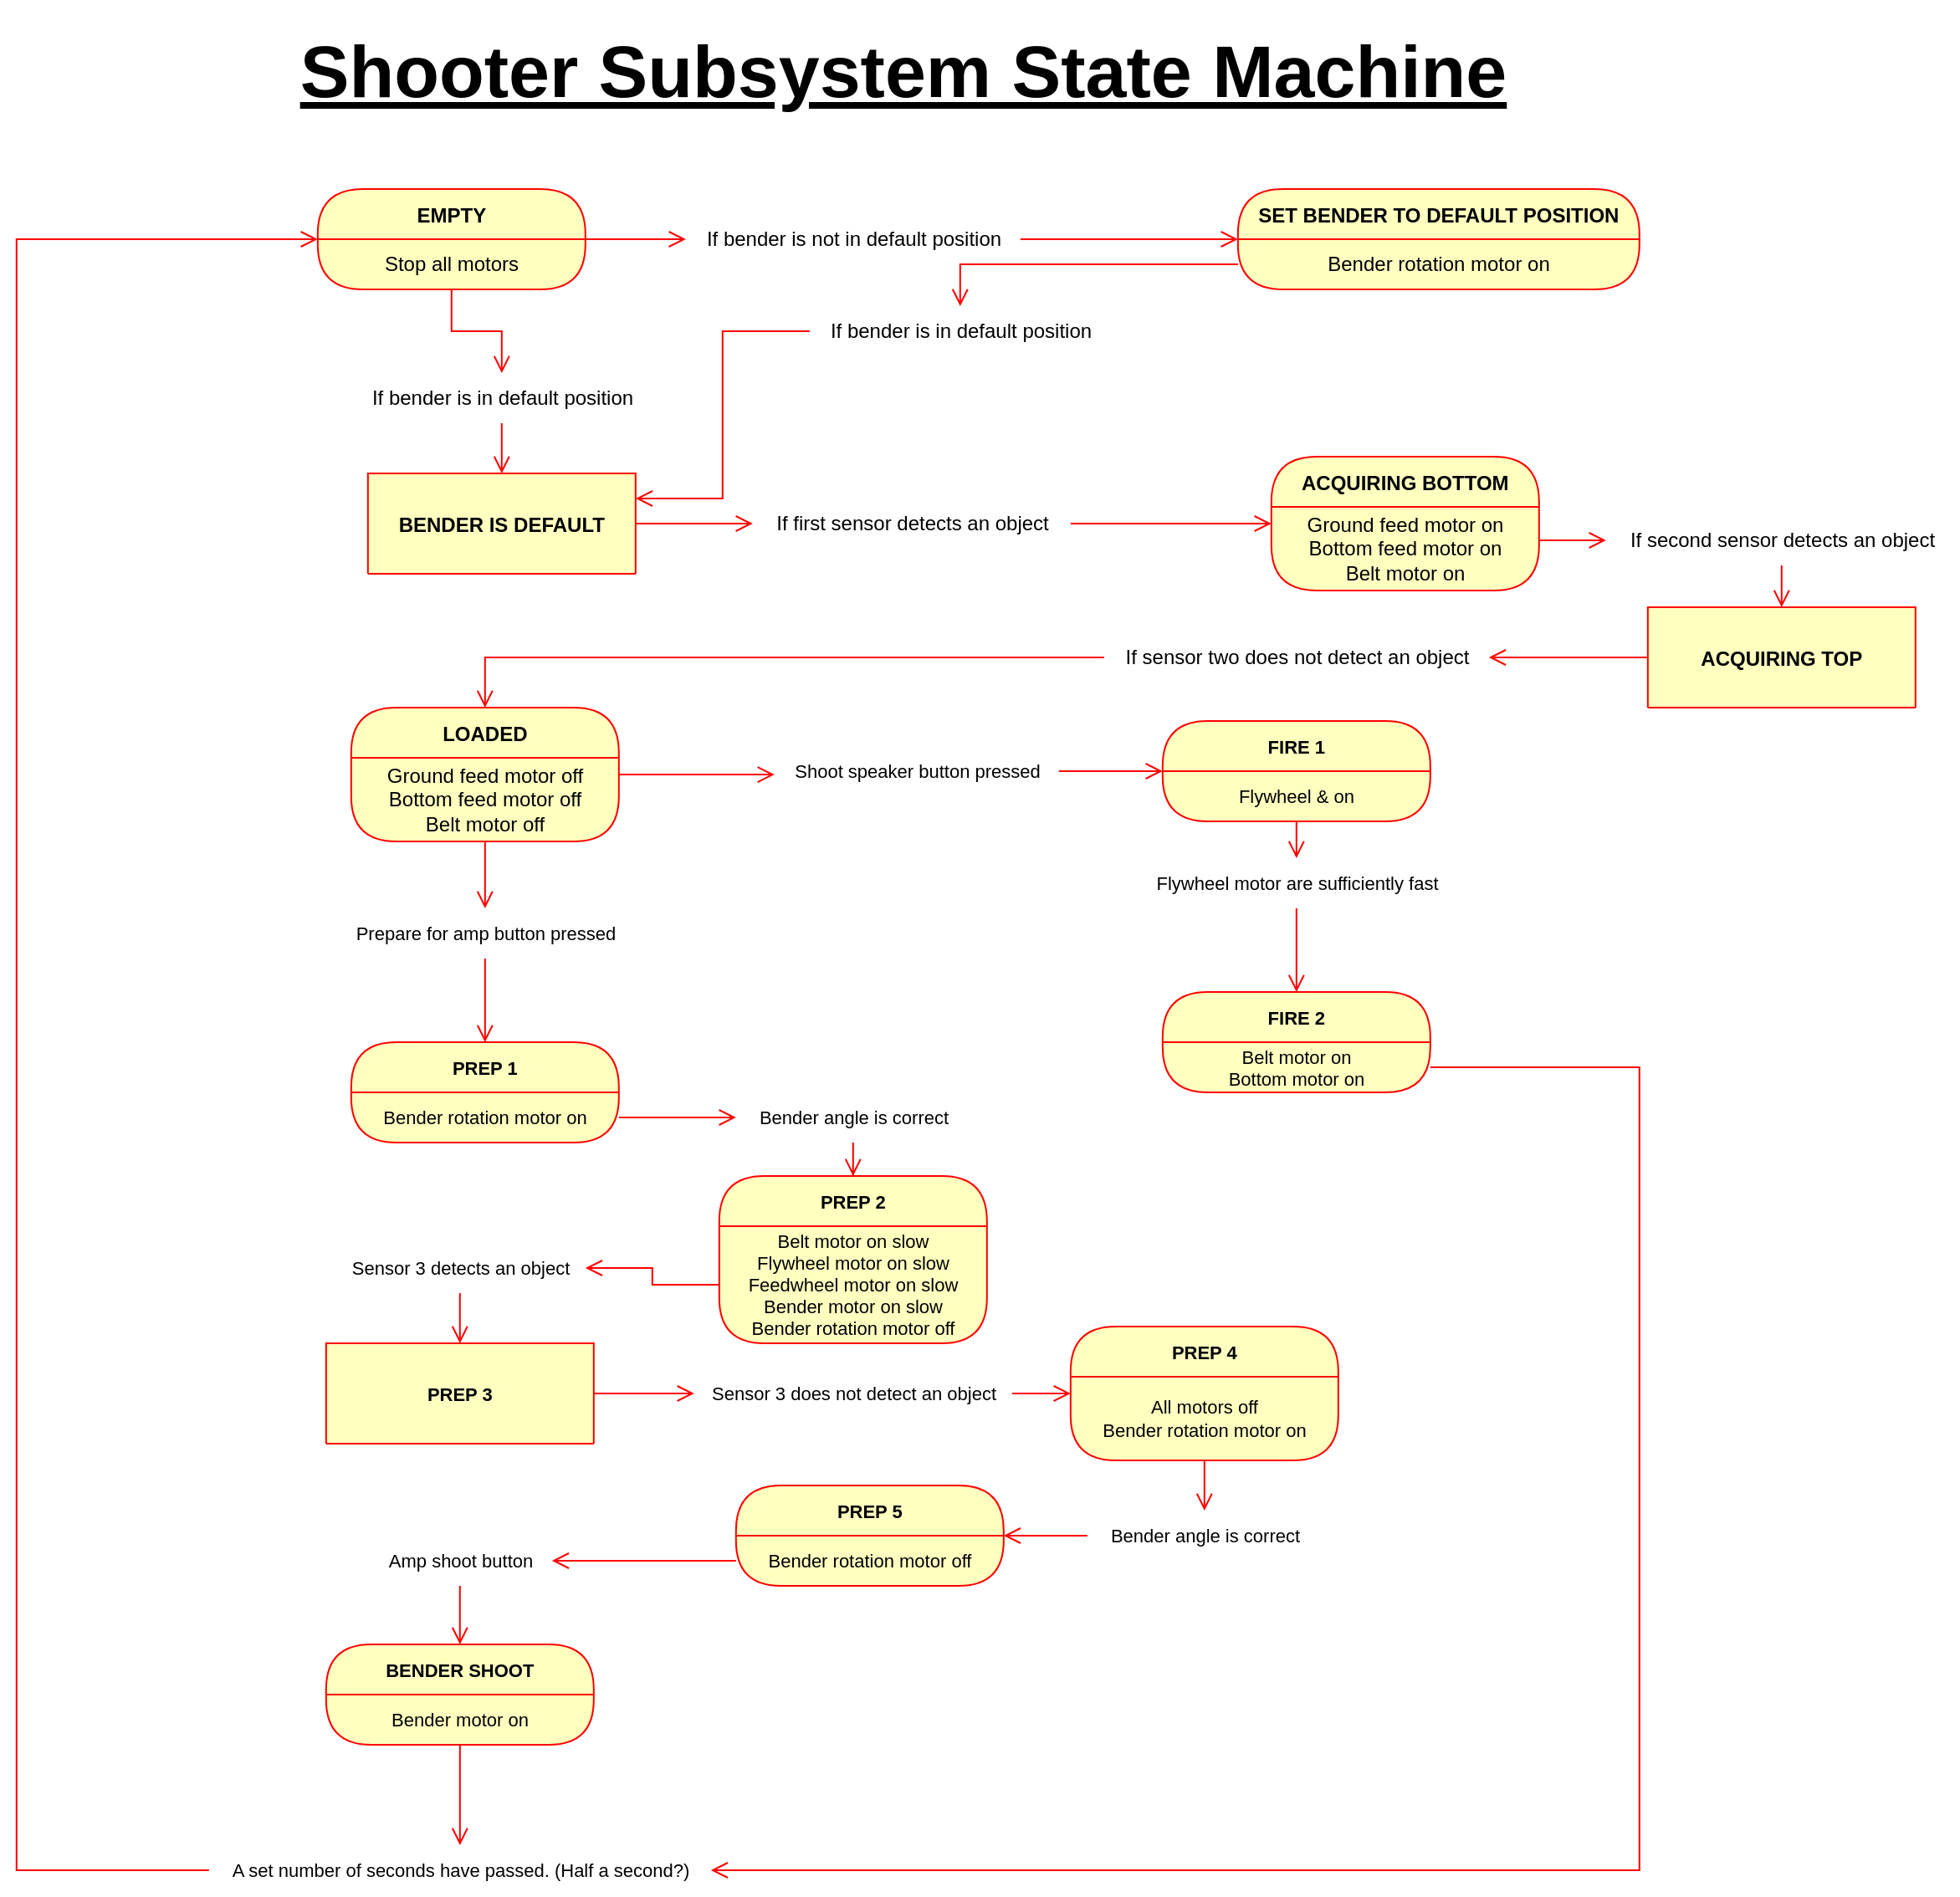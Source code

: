 <mxfile>
    <diagram name="Page-1" id="58cdce13-f638-feb5-8d6f-7d28b1aa9fa0">
        <mxGraphModel dx="3113" dy="908" grid="1" gridSize="10" guides="1" tooltips="1" connect="1" arrows="1" fold="1" page="1" pageScale="1" pageWidth="1600" pageHeight="1200" background="none" math="0" shadow="0">
            <root>
                <mxCell id="0"/>
                <mxCell id="1" parent="0"/>
                <mxCell id="EBAEPOP74e6jBe3k4iva-85" style="edgeStyle=orthogonalEdgeStyle;shape=connector;rounded=0;orthogonalLoop=1;jettySize=auto;html=1;labelBackgroundColor=default;strokeColor=#ff0000;align=center;verticalAlign=bottom;fontFamily=Helvetica;fontSize=11;fontColor=default;endArrow=open;endSize=8;" parent="1" source="EBAEPOP74e6jBe3k4iva-1" target="EBAEPOP74e6jBe3k4iva-12" edge="1">
                    <mxGeometry relative="1" as="geometry"/>
                </mxCell>
                <mxCell id="EBAEPOP74e6jBe3k4iva-1" value="EMPTY" style="swimlane;fontStyle=1;align=center;verticalAlign=middle;childLayout=stackLayout;horizontal=1;startSize=30;horizontalStack=0;resizeParent=0;resizeLast=1;container=0;fontColor=#000000;collapsible=0;rounded=1;arcSize=30;strokeColor=#ff0000;fillColor=#ffffc0;swimlaneFillColor=#ffffc0;dropTarget=0;" parent="1" vertex="1">
                    <mxGeometry x="-1350.09" y="150" width="160" height="60" as="geometry"/>
                </mxCell>
                <mxCell id="EBAEPOP74e6jBe3k4iva-2" value="Stop all motors" style="text;html=1;strokeColor=none;fillColor=none;align=center;verticalAlign=middle;spacingLeft=4;spacingRight=4;whiteSpace=wrap;overflow=hidden;rotatable=0;fontColor=#000000;" parent="EBAEPOP74e6jBe3k4iva-1" vertex="1">
                    <mxGeometry y="30" width="160" height="30" as="geometry"/>
                </mxCell>
                <mxCell id="EBAEPOP74e6jBe3k4iva-83" style="edgeStyle=orthogonalEdgeStyle;shape=connector;rounded=0;orthogonalLoop=1;jettySize=auto;html=1;labelBackgroundColor=default;strokeColor=#ff0000;align=center;verticalAlign=bottom;fontFamily=Helvetica;fontSize=11;fontColor=default;endArrow=open;endSize=8;" parent="1" source="EBAEPOP74e6jBe3k4iva-10" target="EBAEPOP74e6jBe3k4iva-29" edge="1">
                    <mxGeometry relative="1" as="geometry"/>
                </mxCell>
                <mxCell id="EBAEPOP74e6jBe3k4iva-10" value="If bender is in default position" style="text;html=1;align=center;verticalAlign=middle;resizable=0;points=[];autosize=1;strokeColor=none;fillColor=none;rotation=0;" parent="1" vertex="1">
                    <mxGeometry x="-1330.09" y="260" width="180" height="30" as="geometry"/>
                </mxCell>
                <mxCell id="EBAEPOP74e6jBe3k4iva-86" style="edgeStyle=orthogonalEdgeStyle;shape=connector;rounded=0;orthogonalLoop=1;jettySize=auto;html=1;labelBackgroundColor=default;strokeColor=#ff0000;align=center;verticalAlign=bottom;fontFamily=Helvetica;fontSize=11;fontColor=default;endArrow=open;endSize=8;" parent="1" source="EBAEPOP74e6jBe3k4iva-12" target="EBAEPOP74e6jBe3k4iva-19" edge="1">
                    <mxGeometry relative="1" as="geometry"/>
                </mxCell>
                <mxCell id="EBAEPOP74e6jBe3k4iva-12" value="If bender is not in default position" style="text;html=1;align=center;verticalAlign=middle;resizable=0;points=[];autosize=1;strokeColor=none;fillColor=none;" parent="1" vertex="1">
                    <mxGeometry x="-1130.09" y="165" width="200" height="30" as="geometry"/>
                </mxCell>
                <mxCell id="EBAEPOP74e6jBe3k4iva-19" value="SET BENDER TO DEFAULT POSITION" style="swimlane;fontStyle=1;align=center;verticalAlign=middle;childLayout=stackLayout;horizontal=1;startSize=30;horizontalStack=0;resizeParent=0;resizeLast=1;container=0;fontColor=#000000;collapsible=0;rounded=1;arcSize=30;strokeColor=#ff0000;fillColor=#ffffc0;swimlaneFillColor=#ffffc0;dropTarget=0;" parent="1" vertex="1">
                    <mxGeometry x="-800.09" y="150" width="240" height="60" as="geometry"/>
                </mxCell>
                <mxCell id="EBAEPOP74e6jBe3k4iva-20" value="Bender rotation motor on" style="text;html=1;strokeColor=none;fillColor=none;align=center;verticalAlign=middle;spacingLeft=4;spacingRight=4;whiteSpace=wrap;overflow=hidden;rotatable=0;fontColor=#000000;" parent="EBAEPOP74e6jBe3k4iva-19" vertex="1">
                    <mxGeometry y="30" width="240" height="30" as="geometry"/>
                </mxCell>
                <mxCell id="EBAEPOP74e6jBe3k4iva-84" style="edgeStyle=orthogonalEdgeStyle;shape=connector;rounded=0;orthogonalLoop=1;jettySize=auto;html=1;entryX=1;entryY=0.25;entryDx=0;entryDy=0;labelBackgroundColor=default;strokeColor=#ff0000;align=center;verticalAlign=bottom;fontFamily=Helvetica;fontSize=11;fontColor=default;endArrow=open;endSize=8;" parent="1" source="EBAEPOP74e6jBe3k4iva-22" target="EBAEPOP74e6jBe3k4iva-29" edge="1">
                    <mxGeometry relative="1" as="geometry"/>
                </mxCell>
                <mxCell id="EBAEPOP74e6jBe3k4iva-22" value="If bender is in default position" style="text;html=1;align=center;verticalAlign=middle;resizable=0;points=[];autosize=1;strokeColor=none;fillColor=none;" parent="1" vertex="1">
                    <mxGeometry x="-1056.09" y="220" width="180" height="30" as="geometry"/>
                </mxCell>
                <mxCell id="EBAEPOP74e6jBe3k4iva-76" style="edgeStyle=orthogonalEdgeStyle;shape=connector;rounded=0;orthogonalLoop=1;jettySize=auto;html=1;labelBackgroundColor=default;strokeColor=#ff0000;align=center;verticalAlign=bottom;fontFamily=Helvetica;fontSize=11;fontColor=default;endArrow=open;endSize=8;" parent="1" source="EBAEPOP74e6jBe3k4iva-29" target="EBAEPOP74e6jBe3k4iva-36" edge="1">
                    <mxGeometry relative="1" as="geometry"/>
                </mxCell>
                <mxCell id="EBAEPOP74e6jBe3k4iva-29" value="BENDER IS DEFAULT" style="swimlane;fontStyle=1;align=center;verticalAlign=middle;childLayout=stackLayout;horizontal=1;startSize=60;horizontalStack=0;resizeParent=0;resizeLast=1;container=0;fontColor=#000000;collapsible=0;rounded=1;arcSize=33;strokeColor=#ff0000;fillColor=#ffffc0;swimlaneFillColor=#ffffc0;dropTarget=0;" parent="1" vertex="1">
                    <mxGeometry x="-1320.09" y="320" width="160" height="60" as="geometry"/>
                </mxCell>
                <mxCell id="EBAEPOP74e6jBe3k4iva-77" style="edgeStyle=orthogonalEdgeStyle;shape=connector;rounded=0;orthogonalLoop=1;jettySize=auto;html=1;labelBackgroundColor=default;strokeColor=#ff0000;align=center;verticalAlign=bottom;fontFamily=Helvetica;fontSize=11;fontColor=default;endArrow=open;endSize=8;" parent="1" source="EBAEPOP74e6jBe3k4iva-36" target="EBAEPOP74e6jBe3k4iva-39" edge="1">
                    <mxGeometry relative="1" as="geometry"/>
                </mxCell>
                <mxCell id="EBAEPOP74e6jBe3k4iva-36" value="If first sensor detects an object" style="text;html=1;align=center;verticalAlign=middle;resizable=0;points=[];autosize=1;strokeColor=none;fillColor=none;" parent="1" vertex="1">
                    <mxGeometry x="-1090.09" y="335" width="190" height="30" as="geometry"/>
                </mxCell>
                <mxCell id="EBAEPOP74e6jBe3k4iva-39" value="ACQUIRING BOTTOM" style="swimlane;fontStyle=1;align=center;verticalAlign=middle;childLayout=stackLayout;horizontal=1;startSize=30;horizontalStack=0;resizeParent=0;resizeLast=1;container=0;fontColor=#000000;collapsible=0;rounded=1;arcSize=30;strokeColor=#ff0000;fillColor=#ffffc0;swimlaneFillColor=#ffffc0;dropTarget=0;" parent="1" vertex="1">
                    <mxGeometry x="-780.09" y="310" width="160" height="80" as="geometry"/>
                </mxCell>
                <mxCell id="EBAEPOP74e6jBe3k4iva-40" value="Ground feed motor on&lt;br&gt;Bottom feed motor on&lt;br&gt;Belt motor on" style="text;html=1;strokeColor=none;fillColor=none;align=center;verticalAlign=middle;spacingLeft=4;spacingRight=4;whiteSpace=wrap;overflow=hidden;rotatable=0;fontColor=#000000;" parent="EBAEPOP74e6jBe3k4iva-39" vertex="1">
                    <mxGeometry y="30" width="160" height="50" as="geometry"/>
                </mxCell>
                <mxCell id="EBAEPOP74e6jBe3k4iva-79" style="edgeStyle=orthogonalEdgeStyle;shape=connector;rounded=0;orthogonalLoop=1;jettySize=auto;html=1;labelBackgroundColor=default;strokeColor=#ff0000;align=center;verticalAlign=bottom;fontFamily=Helvetica;fontSize=11;fontColor=default;endArrow=open;endSize=8;" parent="1" source="EBAEPOP74e6jBe3k4iva-43" target="EBAEPOP74e6jBe3k4iva-46" edge="1">
                    <mxGeometry relative="1" as="geometry"/>
                </mxCell>
                <mxCell id="EBAEPOP74e6jBe3k4iva-43" value="If second sensor detects an object" style="text;html=1;align=center;verticalAlign=middle;resizable=0;points=[];autosize=1;strokeColor=none;fillColor=none;" parent="1" vertex="1">
                    <mxGeometry x="-580.09" y="345" width="210" height="30" as="geometry"/>
                </mxCell>
                <mxCell id="EBAEPOP74e6jBe3k4iva-74" style="edgeStyle=orthogonalEdgeStyle;shape=connector;rounded=0;orthogonalLoop=1;jettySize=auto;html=1;labelBackgroundColor=default;strokeColor=#ff0000;align=center;verticalAlign=bottom;fontFamily=Helvetica;fontSize=11;fontColor=default;endArrow=open;endSize=8;" parent="1" source="EBAEPOP74e6jBe3k4iva-46" target="EBAEPOP74e6jBe3k4iva-52" edge="1">
                    <mxGeometry relative="1" as="geometry"/>
                </mxCell>
                <mxCell id="EBAEPOP74e6jBe3k4iva-46" value="ACQUIRING TOP" style="swimlane;fontStyle=1;align=center;verticalAlign=middle;childLayout=stackLayout;horizontal=1;startSize=60;horizontalStack=0;resizeParent=0;resizeLast=1;container=0;fontColor=#000000;collapsible=0;rounded=1;arcSize=30;strokeColor=#ff0000;fillColor=#ffffc0;swimlaneFillColor=#ffffc0;dropTarget=0;" parent="1" vertex="1">
                    <mxGeometry x="-555.09" y="400" width="160" height="60" as="geometry"/>
                </mxCell>
                <mxCell id="EBAEPOP74e6jBe3k4iva-75" style="edgeStyle=orthogonalEdgeStyle;shape=connector;rounded=0;orthogonalLoop=1;jettySize=auto;html=1;labelBackgroundColor=default;strokeColor=#ff0000;align=center;verticalAlign=bottom;fontFamily=Helvetica;fontSize=11;fontColor=default;endArrow=open;endSize=8;" parent="1" source="EBAEPOP74e6jBe3k4iva-52" target="EBAEPOP74e6jBe3k4iva-53" edge="1">
                    <mxGeometry relative="1" as="geometry"/>
                </mxCell>
                <mxCell id="EBAEPOP74e6jBe3k4iva-52" value="If sensor two does not detect an object" style="text;html=1;align=center;verticalAlign=middle;resizable=0;points=[];autosize=1;strokeColor=none;fillColor=none;" parent="1" vertex="1">
                    <mxGeometry x="-880.09" y="415" width="230" height="30" as="geometry"/>
                </mxCell>
                <mxCell id="EBAEPOP74e6jBe3k4iva-62" style="edgeStyle=orthogonalEdgeStyle;shape=connector;rounded=0;orthogonalLoop=1;jettySize=auto;html=1;labelBackgroundColor=default;strokeColor=#ff0000;align=center;verticalAlign=bottom;fontFamily=Helvetica;fontSize=11;fontColor=default;endArrow=open;endSize=8;entryX=0;entryY=0.567;entryDx=0;entryDy=0;entryPerimeter=0;" parent="1" source="EBAEPOP74e6jBe3k4iva-53" target="EBAEPOP74e6jBe3k4iva-65" edge="1">
                    <mxGeometry relative="1" as="geometry">
                        <mxPoint x="-1070.09" y="500" as="targetPoint"/>
                    </mxGeometry>
                </mxCell>
                <mxCell id="EBAEPOP74e6jBe3k4iva-53" value="LOADED" style="swimlane;fontStyle=1;align=center;verticalAlign=middle;childLayout=stackLayout;horizontal=1;startSize=30;horizontalStack=0;resizeParent=0;resizeLast=1;container=0;fontColor=#000000;collapsible=0;rounded=1;arcSize=30;strokeColor=#ff0000;fillColor=#ffffc0;swimlaneFillColor=#ffffc0;dropTarget=0;" parent="1" vertex="1">
                    <mxGeometry x="-1330.09" y="460" width="160" height="80" as="geometry"/>
                </mxCell>
                <mxCell id="EBAEPOP74e6jBe3k4iva-54" value="Ground feed motor off&lt;br&gt;Bottom feed motor off&lt;br&gt;Belt motor off" style="text;html=1;strokeColor=none;fillColor=none;align=center;verticalAlign=middle;spacingLeft=4;spacingRight=4;whiteSpace=wrap;overflow=hidden;rotatable=0;fontColor=#000000;" parent="EBAEPOP74e6jBe3k4iva-53" vertex="1">
                    <mxGeometry y="30" width="160" height="50" as="geometry"/>
                </mxCell>
                <mxCell id="EBAEPOP74e6jBe3k4iva-59" value="Ground feed motor off&lt;br&gt;Bottom feed motor off&lt;br&gt;Belt motor off" style="text;html=1;strokeColor=none;fillColor=none;align=center;verticalAlign=middle;spacingLeft=4;spacingRight=4;whiteSpace=wrap;overflow=hidden;rotatable=0;fontColor=#000000;" parent="EBAEPOP74e6jBe3k4iva-53" vertex="1">
                    <mxGeometry y="80" width="160" as="geometry"/>
                </mxCell>
                <mxCell id="EBAEPOP74e6jBe3k4iva-60" value="Ground feed motor off&lt;br&gt;Bottom feed motor off&lt;br&gt;Belt motor off" style="text;html=1;strokeColor=none;fillColor=none;align=center;verticalAlign=middle;spacingLeft=4;spacingRight=4;whiteSpace=wrap;overflow=hidden;rotatable=0;fontColor=#000000;" parent="EBAEPOP74e6jBe3k4iva-53" vertex="1">
                    <mxGeometry y="80" width="160" as="geometry"/>
                </mxCell>
                <mxCell id="EBAEPOP74e6jBe3k4iva-134" style="edgeStyle=orthogonalEdgeStyle;shape=connector;rounded=0;orthogonalLoop=1;jettySize=auto;html=1;labelBackgroundColor=default;strokeColor=#ff0000;align=center;verticalAlign=bottom;fontFamily=Helvetica;fontSize=11;fontColor=default;endArrow=open;endSize=8;" parent="1" source="EBAEPOP74e6jBe3k4iva-65" target="EBAEPOP74e6jBe3k4iva-130" edge="1">
                    <mxGeometry relative="1" as="geometry"/>
                </mxCell>
                <mxCell id="EBAEPOP74e6jBe3k4iva-65" value="Shoot speaker button pressed" style="text;html=1;align=center;verticalAlign=middle;resizable=0;points=[];autosize=1;strokeColor=none;fillColor=none;fontFamily=Helvetica;fontSize=11;fontColor=default;" parent="1" vertex="1">
                    <mxGeometry x="-1077.09" y="483" width="170" height="30" as="geometry"/>
                </mxCell>
                <mxCell id="EBAEPOP74e6jBe3k4iva-73" value="" style="edgeStyle=orthogonalEdgeStyle;shape=connector;rounded=0;orthogonalLoop=1;jettySize=auto;html=1;labelBackgroundColor=default;strokeColor=#ff0000;align=center;verticalAlign=bottom;fontFamily=Helvetica;fontSize=11;fontColor=default;endArrow=open;endSize=8;" parent="1" source="EBAEPOP74e6jBe3k4iva-67" target="EBAEPOP74e6jBe3k4iva-87" edge="1">
                    <mxGeometry relative="1" as="geometry">
                        <mxPoint x="-1250.09" y="660" as="targetPoint"/>
                    </mxGeometry>
                </mxCell>
                <mxCell id="EBAEPOP74e6jBe3k4iva-67" value="Prepare for amp button pressed" style="text;html=1;align=center;verticalAlign=middle;resizable=0;points=[];autosize=1;strokeColor=none;fillColor=none;fontFamily=Helvetica;fontSize=11;fontColor=default;" parent="1" vertex="1">
                    <mxGeometry x="-1340.09" y="580" width="180" height="30" as="geometry"/>
                </mxCell>
                <mxCell id="EBAEPOP74e6jBe3k4iva-69" style="edgeStyle=orthogonalEdgeStyle;shape=connector;rounded=0;orthogonalLoop=1;jettySize=auto;html=1;labelBackgroundColor=default;strokeColor=#ff0000;align=center;verticalAlign=bottom;fontFamily=Helvetica;fontSize=11;fontColor=default;endArrow=open;endSize=8;" parent="1" source="EBAEPOP74e6jBe3k4iva-54" target="EBAEPOP74e6jBe3k4iva-67" edge="1">
                    <mxGeometry relative="1" as="geometry"/>
                </mxCell>
                <mxCell id="EBAEPOP74e6jBe3k4iva-78" style="edgeStyle=orthogonalEdgeStyle;shape=connector;rounded=0;orthogonalLoop=1;jettySize=auto;html=1;labelBackgroundColor=default;strokeColor=#ff0000;align=center;verticalAlign=bottom;fontFamily=Helvetica;fontSize=11;fontColor=default;endArrow=open;endSize=8;" parent="1" source="EBAEPOP74e6jBe3k4iva-40" target="EBAEPOP74e6jBe3k4iva-43" edge="1">
                    <mxGeometry relative="1" as="geometry">
                        <Array as="points">
                            <mxPoint x="-600.09" y="360"/>
                            <mxPoint x="-600.09" y="360"/>
                        </Array>
                    </mxGeometry>
                </mxCell>
                <mxCell id="EBAEPOP74e6jBe3k4iva-80" style="edgeStyle=orthogonalEdgeStyle;shape=connector;rounded=0;orthogonalLoop=1;jettySize=auto;html=1;labelBackgroundColor=default;strokeColor=#ff0000;align=center;verticalAlign=bottom;fontFamily=Helvetica;fontSize=11;fontColor=default;endArrow=open;endSize=8;" parent="1" source="EBAEPOP74e6jBe3k4iva-20" target="EBAEPOP74e6jBe3k4iva-22" edge="1">
                    <mxGeometry relative="1" as="geometry"/>
                </mxCell>
                <mxCell id="EBAEPOP74e6jBe3k4iva-82" style="edgeStyle=orthogonalEdgeStyle;shape=connector;rounded=0;orthogonalLoop=1;jettySize=auto;html=1;labelBackgroundColor=default;strokeColor=#ff0000;align=center;verticalAlign=bottom;fontFamily=Helvetica;fontSize=11;fontColor=default;endArrow=open;endSize=8;" parent="1" source="EBAEPOP74e6jBe3k4iva-2" target="EBAEPOP74e6jBe3k4iva-10" edge="1">
                    <mxGeometry relative="1" as="geometry"/>
                </mxCell>
                <mxCell id="EBAEPOP74e6jBe3k4iva-87" value="PREP 1" style="swimlane;fontStyle=1;align=center;verticalAlign=middle;childLayout=stackLayout;horizontal=1;startSize=30;horizontalStack=0;resizeParent=0;resizeLast=1;container=0;fontColor=#000000;collapsible=0;rounded=1;arcSize=30;strokeColor=#ff0000;fillColor=#ffffc0;swimlaneFillColor=#ffffc0;dropTarget=0;fontFamily=Helvetica;fontSize=11;" parent="1" vertex="1">
                    <mxGeometry x="-1330.09" y="660" width="160" height="60" as="geometry"/>
                </mxCell>
                <mxCell id="EBAEPOP74e6jBe3k4iva-88" value="Bender rotation motor on" style="text;html=1;strokeColor=none;fillColor=none;align=center;verticalAlign=middle;spacingLeft=4;spacingRight=4;whiteSpace=wrap;overflow=hidden;rotatable=0;fontColor=#000000;fontFamily=Helvetica;fontSize=11;" parent="EBAEPOP74e6jBe3k4iva-87" vertex="1">
                    <mxGeometry y="30" width="160" height="30" as="geometry"/>
                </mxCell>
                <mxCell id="EBAEPOP74e6jBe3k4iva-96" style="edgeStyle=orthogonalEdgeStyle;shape=connector;rounded=0;orthogonalLoop=1;jettySize=auto;html=1;labelBackgroundColor=default;strokeColor=#ff0000;align=center;verticalAlign=bottom;fontFamily=Helvetica;fontSize=11;fontColor=default;endArrow=open;endSize=8;" parent="1" source="EBAEPOP74e6jBe3k4iva-94" target="EBAEPOP74e6jBe3k4iva-97" edge="1">
                    <mxGeometry relative="1" as="geometry">
                        <mxPoint x="-907.09" y="705" as="targetPoint"/>
                    </mxGeometry>
                </mxCell>
                <mxCell id="EBAEPOP74e6jBe3k4iva-94" value="Bender angle is correct" style="text;html=1;align=center;verticalAlign=middle;resizable=0;points=[];autosize=1;strokeColor=none;fillColor=none;fontFamily=Helvetica;fontSize=11;fontColor=default;" parent="1" vertex="1">
                    <mxGeometry x="-1100.09" y="690" width="140" height="30" as="geometry"/>
                </mxCell>
                <mxCell id="EBAEPOP74e6jBe3k4iva-95" style="edgeStyle=orthogonalEdgeStyle;shape=connector;rounded=0;orthogonalLoop=1;jettySize=auto;html=1;labelBackgroundColor=default;strokeColor=#ff0000;align=center;verticalAlign=bottom;fontFamily=Helvetica;fontSize=11;fontColor=default;endArrow=open;endSize=8;" parent="1" source="EBAEPOP74e6jBe3k4iva-88" target="EBAEPOP74e6jBe3k4iva-94" edge="1">
                    <mxGeometry relative="1" as="geometry"/>
                </mxCell>
                <mxCell id="EBAEPOP74e6jBe3k4iva-97" value="PREP 2" style="swimlane;fontStyle=1;align=center;verticalAlign=middle;childLayout=stackLayout;horizontal=1;startSize=30;horizontalStack=0;resizeParent=0;resizeLast=1;container=0;fontColor=#000000;collapsible=0;rounded=1;arcSize=30;strokeColor=#ff0000;fillColor=#ffffc0;swimlaneFillColor=#ffffc0;dropTarget=0;fontFamily=Helvetica;fontSize=11;" parent="1" vertex="1">
                    <mxGeometry x="-1110.09" y="740" width="160" height="100" as="geometry"/>
                </mxCell>
                <mxCell id="EBAEPOP74e6jBe3k4iva-98" value="Belt motor on slow&lt;br&gt;Flywheel motor on slow&lt;br&gt;Feedwheel motor on slow&lt;br&gt;Bender motor on slow&lt;br&gt;Bender rotation motor off" style="text;html=1;strokeColor=none;fillColor=none;align=center;verticalAlign=middle;spacingLeft=4;spacingRight=4;whiteSpace=wrap;overflow=hidden;rotatable=0;fontColor=#000000;fontFamily=Helvetica;fontSize=11;" parent="EBAEPOP74e6jBe3k4iva-97" vertex="1">
                    <mxGeometry y="30" width="160" height="70" as="geometry"/>
                </mxCell>
                <mxCell id="EBAEPOP74e6jBe3k4iva-104" style="edgeStyle=orthogonalEdgeStyle;shape=connector;rounded=0;orthogonalLoop=1;jettySize=auto;html=1;labelBackgroundColor=default;strokeColor=#ff0000;align=center;verticalAlign=bottom;fontFamily=Helvetica;fontSize=11;fontColor=default;endArrow=open;endSize=8;" parent="1" source="EBAEPOP74e6jBe3k4iva-99" target="EBAEPOP74e6jBe3k4iva-101" edge="1">
                    <mxGeometry relative="1" as="geometry"/>
                </mxCell>
                <mxCell id="EBAEPOP74e6jBe3k4iva-99" value="Sensor 3 detects an object" style="text;html=1;align=center;verticalAlign=middle;resizable=0;points=[];autosize=1;strokeColor=none;fillColor=none;fontFamily=Helvetica;fontSize=11;fontColor=default;" parent="1" vertex="1">
                    <mxGeometry x="-1340.09" y="780" width="150" height="30" as="geometry"/>
                </mxCell>
                <mxCell id="EBAEPOP74e6jBe3k4iva-100" style="edgeStyle=orthogonalEdgeStyle;shape=connector;rounded=0;orthogonalLoop=1;jettySize=auto;html=1;labelBackgroundColor=default;strokeColor=#ff0000;align=center;verticalAlign=bottom;fontFamily=Helvetica;fontSize=11;fontColor=default;endArrow=open;endSize=8;" parent="1" source="EBAEPOP74e6jBe3k4iva-98" target="EBAEPOP74e6jBe3k4iva-99" edge="1">
                    <mxGeometry relative="1" as="geometry">
                        <mxPoint x="-1160.09" y="825" as="targetPoint"/>
                    </mxGeometry>
                </mxCell>
                <mxCell id="EBAEPOP74e6jBe3k4iva-101" value="PREP 3" style="swimlane;fontStyle=1;align=center;verticalAlign=middle;childLayout=stackLayout;horizontal=1;startSize=60;horizontalStack=0;resizeParent=0;resizeLast=1;container=0;fontColor=#000000;collapsible=0;rounded=1;arcSize=30;strokeColor=#ff0000;fillColor=#ffffc0;swimlaneFillColor=#ffffc0;dropTarget=0;fontFamily=Helvetica;fontSize=11;" parent="1" vertex="1">
                    <mxGeometry x="-1345.09" y="840" width="160" height="60" as="geometry"/>
                </mxCell>
                <mxCell id="EBAEPOP74e6jBe3k4iva-103" value="" style="edgeStyle=orthogonalEdgeStyle;html=1;verticalAlign=bottom;endArrow=open;endSize=8;strokeColor=#ff0000;rounded=0;labelBackgroundColor=default;align=center;fontFamily=Helvetica;fontSize=11;fontColor=default;shape=connector;" parent="1" source="EBAEPOP74e6jBe3k4iva-101" target="EBAEPOP74e6jBe3k4iva-105" edge="1">
                    <mxGeometry relative="1" as="geometry">
                        <mxPoint x="-1110.09" y="920" as="targetPoint"/>
                    </mxGeometry>
                </mxCell>
                <mxCell id="EBAEPOP74e6jBe3k4iva-109" style="edgeStyle=orthogonalEdgeStyle;shape=connector;rounded=0;orthogonalLoop=1;jettySize=auto;html=1;labelBackgroundColor=default;strokeColor=#ff0000;align=center;verticalAlign=bottom;fontFamily=Helvetica;fontSize=11;fontColor=default;endArrow=open;endSize=8;" parent="1" source="EBAEPOP74e6jBe3k4iva-105" target="EBAEPOP74e6jBe3k4iva-106" edge="1">
                    <mxGeometry relative="1" as="geometry"/>
                </mxCell>
                <mxCell id="EBAEPOP74e6jBe3k4iva-105" value="Sensor 3 does not detect an object" style="text;html=1;align=center;verticalAlign=middle;resizable=0;points=[];autosize=1;strokeColor=none;fillColor=none;fontFamily=Helvetica;fontSize=11;fontColor=default;" parent="1" vertex="1">
                    <mxGeometry x="-1125.09" y="855" width="190" height="30" as="geometry"/>
                </mxCell>
                <mxCell id="EBAEPOP74e6jBe3k4iva-106" value="PREP 4" style="swimlane;fontStyle=1;align=center;verticalAlign=middle;childLayout=stackLayout;horizontal=1;startSize=30;horizontalStack=0;resizeParent=0;resizeLast=1;container=0;fontColor=#000000;collapsible=0;rounded=1;arcSize=30;strokeColor=#ff0000;fillColor=#ffffc0;swimlaneFillColor=#ffffc0;dropTarget=0;fontFamily=Helvetica;fontSize=11;" parent="1" vertex="1">
                    <mxGeometry x="-900.09" y="830" width="160" height="80" as="geometry"/>
                </mxCell>
                <mxCell id="EBAEPOP74e6jBe3k4iva-107" value="All motors off&lt;br&gt;Bender rotation motor on" style="text;html=1;strokeColor=none;fillColor=none;align=center;verticalAlign=middle;spacingLeft=4;spacingRight=4;whiteSpace=wrap;overflow=hidden;rotatable=0;fontColor=#000000;fontFamily=Helvetica;fontSize=11;" parent="EBAEPOP74e6jBe3k4iva-106" vertex="1">
                    <mxGeometry y="30" width="160" height="50" as="geometry"/>
                </mxCell>
                <mxCell id="EBAEPOP74e6jBe3k4iva-115" style="edgeStyle=orthogonalEdgeStyle;shape=connector;rounded=0;orthogonalLoop=1;jettySize=auto;html=1;labelBackgroundColor=default;strokeColor=#ff0000;align=center;verticalAlign=bottom;fontFamily=Helvetica;fontSize=11;fontColor=default;endArrow=open;endSize=8;" parent="1" source="EBAEPOP74e6jBe3k4iva-110" target="EBAEPOP74e6jBe3k4iva-112" edge="1">
                    <mxGeometry relative="1" as="geometry"/>
                </mxCell>
                <mxCell id="EBAEPOP74e6jBe3k4iva-110" value="Bender angle is correct" style="text;html=1;align=center;verticalAlign=middle;resizable=0;points=[];autosize=1;strokeColor=none;fillColor=none;fontFamily=Helvetica;fontSize=11;fontColor=default;" parent="1" vertex="1">
                    <mxGeometry x="-890.09" y="940" width="140" height="30" as="geometry"/>
                </mxCell>
                <mxCell id="EBAEPOP74e6jBe3k4iva-111" style="edgeStyle=orthogonalEdgeStyle;shape=connector;rounded=0;orthogonalLoop=1;jettySize=auto;html=1;labelBackgroundColor=default;strokeColor=#ff0000;align=center;verticalAlign=bottom;fontFamily=Helvetica;fontSize=11;fontColor=default;endArrow=open;endSize=8;" parent="1" source="EBAEPOP74e6jBe3k4iva-107" target="EBAEPOP74e6jBe3k4iva-110" edge="1">
                    <mxGeometry relative="1" as="geometry"/>
                </mxCell>
                <mxCell id="EBAEPOP74e6jBe3k4iva-112" value="PREP 5" style="swimlane;fontStyle=1;align=center;verticalAlign=middle;childLayout=stackLayout;horizontal=1;startSize=30;horizontalStack=0;resizeParent=0;resizeLast=1;container=0;fontColor=#000000;collapsible=0;rounded=1;arcSize=30;strokeColor=#ff0000;fillColor=#ffffc0;swimlaneFillColor=#ffffc0;dropTarget=0;fontFamily=Helvetica;fontSize=11;" parent="1" vertex="1">
                    <mxGeometry x="-1100.09" y="925" width="160" height="60" as="geometry"/>
                </mxCell>
                <mxCell id="EBAEPOP74e6jBe3k4iva-113" value="Bender rotation motor off" style="text;html=1;strokeColor=none;fillColor=none;align=center;verticalAlign=middle;spacingLeft=4;spacingRight=4;whiteSpace=wrap;overflow=hidden;rotatable=0;fontColor=#000000;fontFamily=Helvetica;fontSize=11;" parent="EBAEPOP74e6jBe3k4iva-112" vertex="1">
                    <mxGeometry y="30" width="160" height="30" as="geometry"/>
                </mxCell>
                <mxCell id="EBAEPOP74e6jBe3k4iva-122" style="edgeStyle=orthogonalEdgeStyle;shape=connector;rounded=0;orthogonalLoop=1;jettySize=auto;html=1;labelBackgroundColor=default;strokeColor=#ff0000;align=center;verticalAlign=bottom;fontFamily=Helvetica;fontSize=11;fontColor=default;endArrow=open;endSize=8;" parent="1" source="EBAEPOP74e6jBe3k4iva-116" target="EBAEPOP74e6jBe3k4iva-119" edge="1">
                    <mxGeometry relative="1" as="geometry"/>
                </mxCell>
                <mxCell id="EBAEPOP74e6jBe3k4iva-116" value="Amp shoot button" style="text;html=1;align=center;verticalAlign=middle;resizable=0;points=[];autosize=1;strokeColor=none;fillColor=none;fontFamily=Helvetica;fontSize=11;fontColor=default;" parent="1" vertex="1">
                    <mxGeometry x="-1320.09" y="955" width="110" height="30" as="geometry"/>
                </mxCell>
                <mxCell id="EBAEPOP74e6jBe3k4iva-117" style="edgeStyle=orthogonalEdgeStyle;shape=connector;rounded=0;orthogonalLoop=1;jettySize=auto;html=1;labelBackgroundColor=default;strokeColor=#ff0000;align=center;verticalAlign=bottom;fontFamily=Helvetica;fontSize=11;fontColor=default;endArrow=open;endSize=8;" parent="1" source="EBAEPOP74e6jBe3k4iva-113" target="EBAEPOP74e6jBe3k4iva-116" edge="1">
                    <mxGeometry relative="1" as="geometry"/>
                </mxCell>
                <mxCell id="EBAEPOP74e6jBe3k4iva-119" value="BENDER SHOOT" style="swimlane;fontStyle=1;align=center;verticalAlign=middle;childLayout=stackLayout;horizontal=1;startSize=30;horizontalStack=0;resizeParent=0;resizeLast=1;container=0;fontColor=#000000;collapsible=0;rounded=1;arcSize=30;strokeColor=#ff0000;fillColor=#ffffc0;swimlaneFillColor=#ffffc0;dropTarget=0;fontFamily=Helvetica;fontSize=11;" parent="1" vertex="1">
                    <mxGeometry x="-1345.09" y="1020" width="160" height="60" as="geometry"/>
                </mxCell>
                <mxCell id="EBAEPOP74e6jBe3k4iva-120" value="Bender motor on" style="text;html=1;strokeColor=none;fillColor=none;align=center;verticalAlign=middle;spacingLeft=4;spacingRight=4;whiteSpace=wrap;overflow=hidden;rotatable=0;fontColor=#000000;fontFamily=Helvetica;fontSize=11;" parent="EBAEPOP74e6jBe3k4iva-119" vertex="1">
                    <mxGeometry y="30" width="160" height="30" as="geometry"/>
                </mxCell>
                <mxCell id="EBAEPOP74e6jBe3k4iva-127" style="edgeStyle=orthogonalEdgeStyle;shape=connector;rounded=0;orthogonalLoop=1;jettySize=auto;html=1;labelBackgroundColor=default;strokeColor=#ff0000;align=center;verticalAlign=bottom;fontFamily=Helvetica;fontSize=11;fontColor=default;endArrow=open;endSize=8;" parent="1" source="EBAEPOP74e6jBe3k4iva-125" target="EBAEPOP74e6jBe3k4iva-1" edge="1">
                    <mxGeometry relative="1" as="geometry">
                        <mxPoint x="-1490.09" y="760" as="targetPoint"/>
                        <Array as="points">
                            <mxPoint x="-1530.09" y="1155"/>
                            <mxPoint x="-1530.09" y="180"/>
                        </Array>
                    </mxGeometry>
                </mxCell>
                <mxCell id="EBAEPOP74e6jBe3k4iva-125" value="A set number of seconds have passed. (Half a second?)" style="text;html=1;align=center;verticalAlign=middle;resizable=0;points=[];autosize=1;strokeColor=none;fillColor=none;fontFamily=Helvetica;fontSize=11;fontColor=default;" parent="1" vertex="1">
                    <mxGeometry x="-1415.09" y="1140" width="300" height="30" as="geometry"/>
                </mxCell>
                <mxCell id="EBAEPOP74e6jBe3k4iva-126" style="edgeStyle=orthogonalEdgeStyle;shape=connector;rounded=0;orthogonalLoop=1;jettySize=auto;html=1;labelBackgroundColor=default;strokeColor=#ff0000;align=center;verticalAlign=bottom;fontFamily=Helvetica;fontSize=11;fontColor=default;endArrow=open;endSize=8;" parent="1" source="EBAEPOP74e6jBe3k4iva-120" target="EBAEPOP74e6jBe3k4iva-125" edge="1">
                    <mxGeometry relative="1" as="geometry"/>
                </mxCell>
                <mxCell id="EBAEPOP74e6jBe3k4iva-130" value="FIRE 1" style="swimlane;fontStyle=1;align=center;verticalAlign=middle;childLayout=stackLayout;horizontal=1;startSize=30;horizontalStack=0;resizeParent=0;resizeLast=1;container=0;fontColor=#000000;collapsible=0;rounded=1;arcSize=30;strokeColor=#ff0000;fillColor=#ffffc0;swimlaneFillColor=#ffffc0;dropTarget=0;fontFamily=Helvetica;fontSize=11;fillStyle=auto;" parent="1" vertex="1">
                    <mxGeometry x="-845.09" y="468" width="160" height="60" as="geometry"/>
                </mxCell>
                <mxCell id="EBAEPOP74e6jBe3k4iva-131" value="Flywheel &amp;amp; on" style="text;html=1;strokeColor=none;fillColor=none;align=center;verticalAlign=middle;spacingLeft=4;spacingRight=4;whiteSpace=wrap;overflow=hidden;rotatable=0;fontColor=#000000;fontFamily=Helvetica;fontSize=11;" parent="EBAEPOP74e6jBe3k4iva-130" vertex="1">
                    <mxGeometry y="30" width="160" height="30" as="geometry"/>
                </mxCell>
                <mxCell id="EBAEPOP74e6jBe3k4iva-141" style="edgeStyle=orthogonalEdgeStyle;shape=connector;rounded=0;orthogonalLoop=1;jettySize=auto;html=1;labelBackgroundColor=default;strokeColor=#ff0000;align=center;verticalAlign=bottom;fontFamily=Helvetica;fontSize=11;fontColor=default;endArrow=open;endSize=8;" parent="1" source="EBAEPOP74e6jBe3k4iva-135" target="EBAEPOP74e6jBe3k4iva-137" edge="1">
                    <mxGeometry relative="1" as="geometry"/>
                </mxCell>
                <mxCell id="EBAEPOP74e6jBe3k4iva-135" value="Flywheel motor are sufficiently fast" style="text;html=1;align=center;verticalAlign=middle;resizable=0;points=[];autosize=1;strokeColor=none;fillColor=none;fontFamily=Helvetica;fontSize=11;fontColor=default;" parent="1" vertex="1">
                    <mxGeometry x="-860.09" y="550" width="190" height="30" as="geometry"/>
                </mxCell>
                <mxCell id="EBAEPOP74e6jBe3k4iva-136" style="edgeStyle=orthogonalEdgeStyle;shape=connector;rounded=0;orthogonalLoop=1;jettySize=auto;html=1;labelBackgroundColor=default;strokeColor=#ff0000;align=center;verticalAlign=bottom;fontFamily=Helvetica;fontSize=11;fontColor=default;endArrow=open;endSize=8;" parent="1" source="EBAEPOP74e6jBe3k4iva-131" target="EBAEPOP74e6jBe3k4iva-135" edge="1">
                    <mxGeometry relative="1" as="geometry"/>
                </mxCell>
                <mxCell id="EBAEPOP74e6jBe3k4iva-137" value="FIRE 2" style="swimlane;fontStyle=1;align=center;verticalAlign=middle;childLayout=stackLayout;horizontal=1;startSize=30;horizontalStack=0;resizeParent=0;resizeLast=1;container=0;fontColor=#000000;collapsible=0;rounded=1;arcSize=30;strokeColor=#ff0000;fillColor=#ffffc0;swimlaneFillColor=#ffffc0;dropTarget=0;fontFamily=Helvetica;fontSize=11;" parent="1" vertex="1">
                    <mxGeometry x="-845.09" y="630" width="160" height="60" as="geometry"/>
                </mxCell>
                <mxCell id="EBAEPOP74e6jBe3k4iva-138" value="Belt motor on&lt;br&gt;Bottom motor on&lt;br&gt;Feedwheel motor on" style="text;html=1;strokeColor=none;fillColor=none;align=center;verticalAlign=middle;spacingLeft=4;spacingRight=4;whiteSpace=wrap;overflow=hidden;rotatable=0;fontColor=#000000;fontFamily=Helvetica;fontSize=11;" parent="EBAEPOP74e6jBe3k4iva-137" vertex="1">
                    <mxGeometry y="30" width="160" height="30" as="geometry"/>
                </mxCell>
                <mxCell id="EBAEPOP74e6jBe3k4iva-143" style="edgeStyle=orthogonalEdgeStyle;shape=connector;rounded=0;orthogonalLoop=1;jettySize=auto;html=1;labelBackgroundColor=default;strokeColor=#ff0000;align=center;verticalAlign=bottom;fontFamily=Helvetica;fontSize=11;fontColor=default;endArrow=open;endSize=8;" parent="1" source="EBAEPOP74e6jBe3k4iva-138" target="EBAEPOP74e6jBe3k4iva-125" edge="1">
                    <mxGeometry relative="1" as="geometry">
                        <Array as="points">
                            <mxPoint x="-560.09" y="675"/>
                            <mxPoint x="-560.09" y="1155"/>
                        </Array>
                    </mxGeometry>
                </mxCell>
                <mxCell id="2" value="&lt;h1&gt;&lt;font size=&quot;1&quot; style=&quot;&quot;&gt;&lt;u style=&quot;font-size: 44px;&quot;&gt;Shooter Subsystem State Machine&lt;/u&gt;&lt;/font&gt;&lt;/h1&gt;" style="text;html=1;strokeColor=none;fillColor=none;align=center;verticalAlign=middle;whiteSpace=wrap;rounded=0;" vertex="1" parent="1">
                    <mxGeometry x="-1430" y="50" width="860" height="60" as="geometry"/>
                </mxCell>
            </root>
        </mxGraphModel>
    </diagram>
</mxfile>